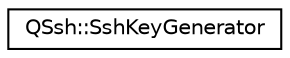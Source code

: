 digraph "Graphical Class Hierarchy"
{
  edge [fontname="Helvetica",fontsize="10",labelfontname="Helvetica",labelfontsize="10"];
  node [fontname="Helvetica",fontsize="10",shape=record];
  rankdir="LR";
  Node0 [label="QSsh::SshKeyGenerator",height=0.2,width=0.4,color="black", fillcolor="white", style="filled",URL="$class_q_ssh_1_1_ssh_key_generator.html"];
}
